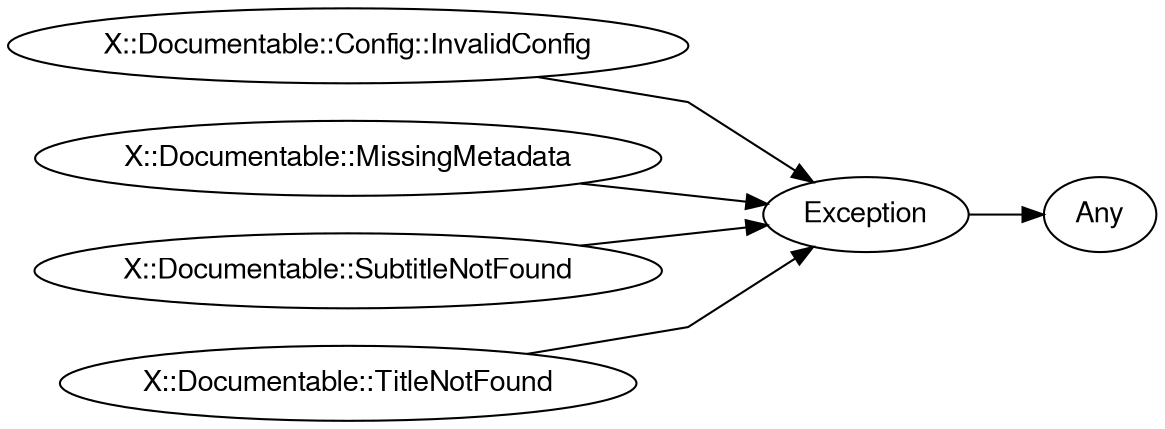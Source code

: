 digraph "perl6-type-graph" {
    rankdir=LR;
    splines=polyline;
    overlap=false; 
    // Types
    "X::Documentable::Config::InvalidConfig" [color="#000000", fontcolor="#000000", href="/type/X::Documentable::Config::InvalidConfig", fontname="FreeSans"];
    "X::Documentable::MissingMetadata" [color="#000000", fontcolor="#000000", href="/type/X::Documentable::MissingMetadata", fontname="FreeSans"];
    "X::Documentable::SubtitleNotFound" [color="#000000", fontcolor="#000000", href="/type/X::Documentable::SubtitleNotFound", fontname="FreeSans"];
    "X::Documentable::TitleNotFound" [color="#000000", fontcolor="#000000", href="/type/X::Documentable::TitleNotFound", fontname="FreeSans"];
    "Exception" [color="#000000", fontcolor="#000000", href="/type/Exception", fontname="FreeSans"];
    "Any" [color="#000000", fontcolor="#000000", href="/type/Any", fontname="FreeSans"];

    // Superclasses
    "X::Documentable::Config::InvalidConfig" -> "Exception" [color="#000000"];
    "X::Documentable::MissingMetadata" -> "Exception" [color="#000000"];
    "X::Documentable::SubtitleNotFound" -> "Exception" [color="#000000"];
    "X::Documentable::TitleNotFound" -> "Exception" [color="#000000"];
    "Exception" -> "Any" [color="#000000"];

    // Roles
}
